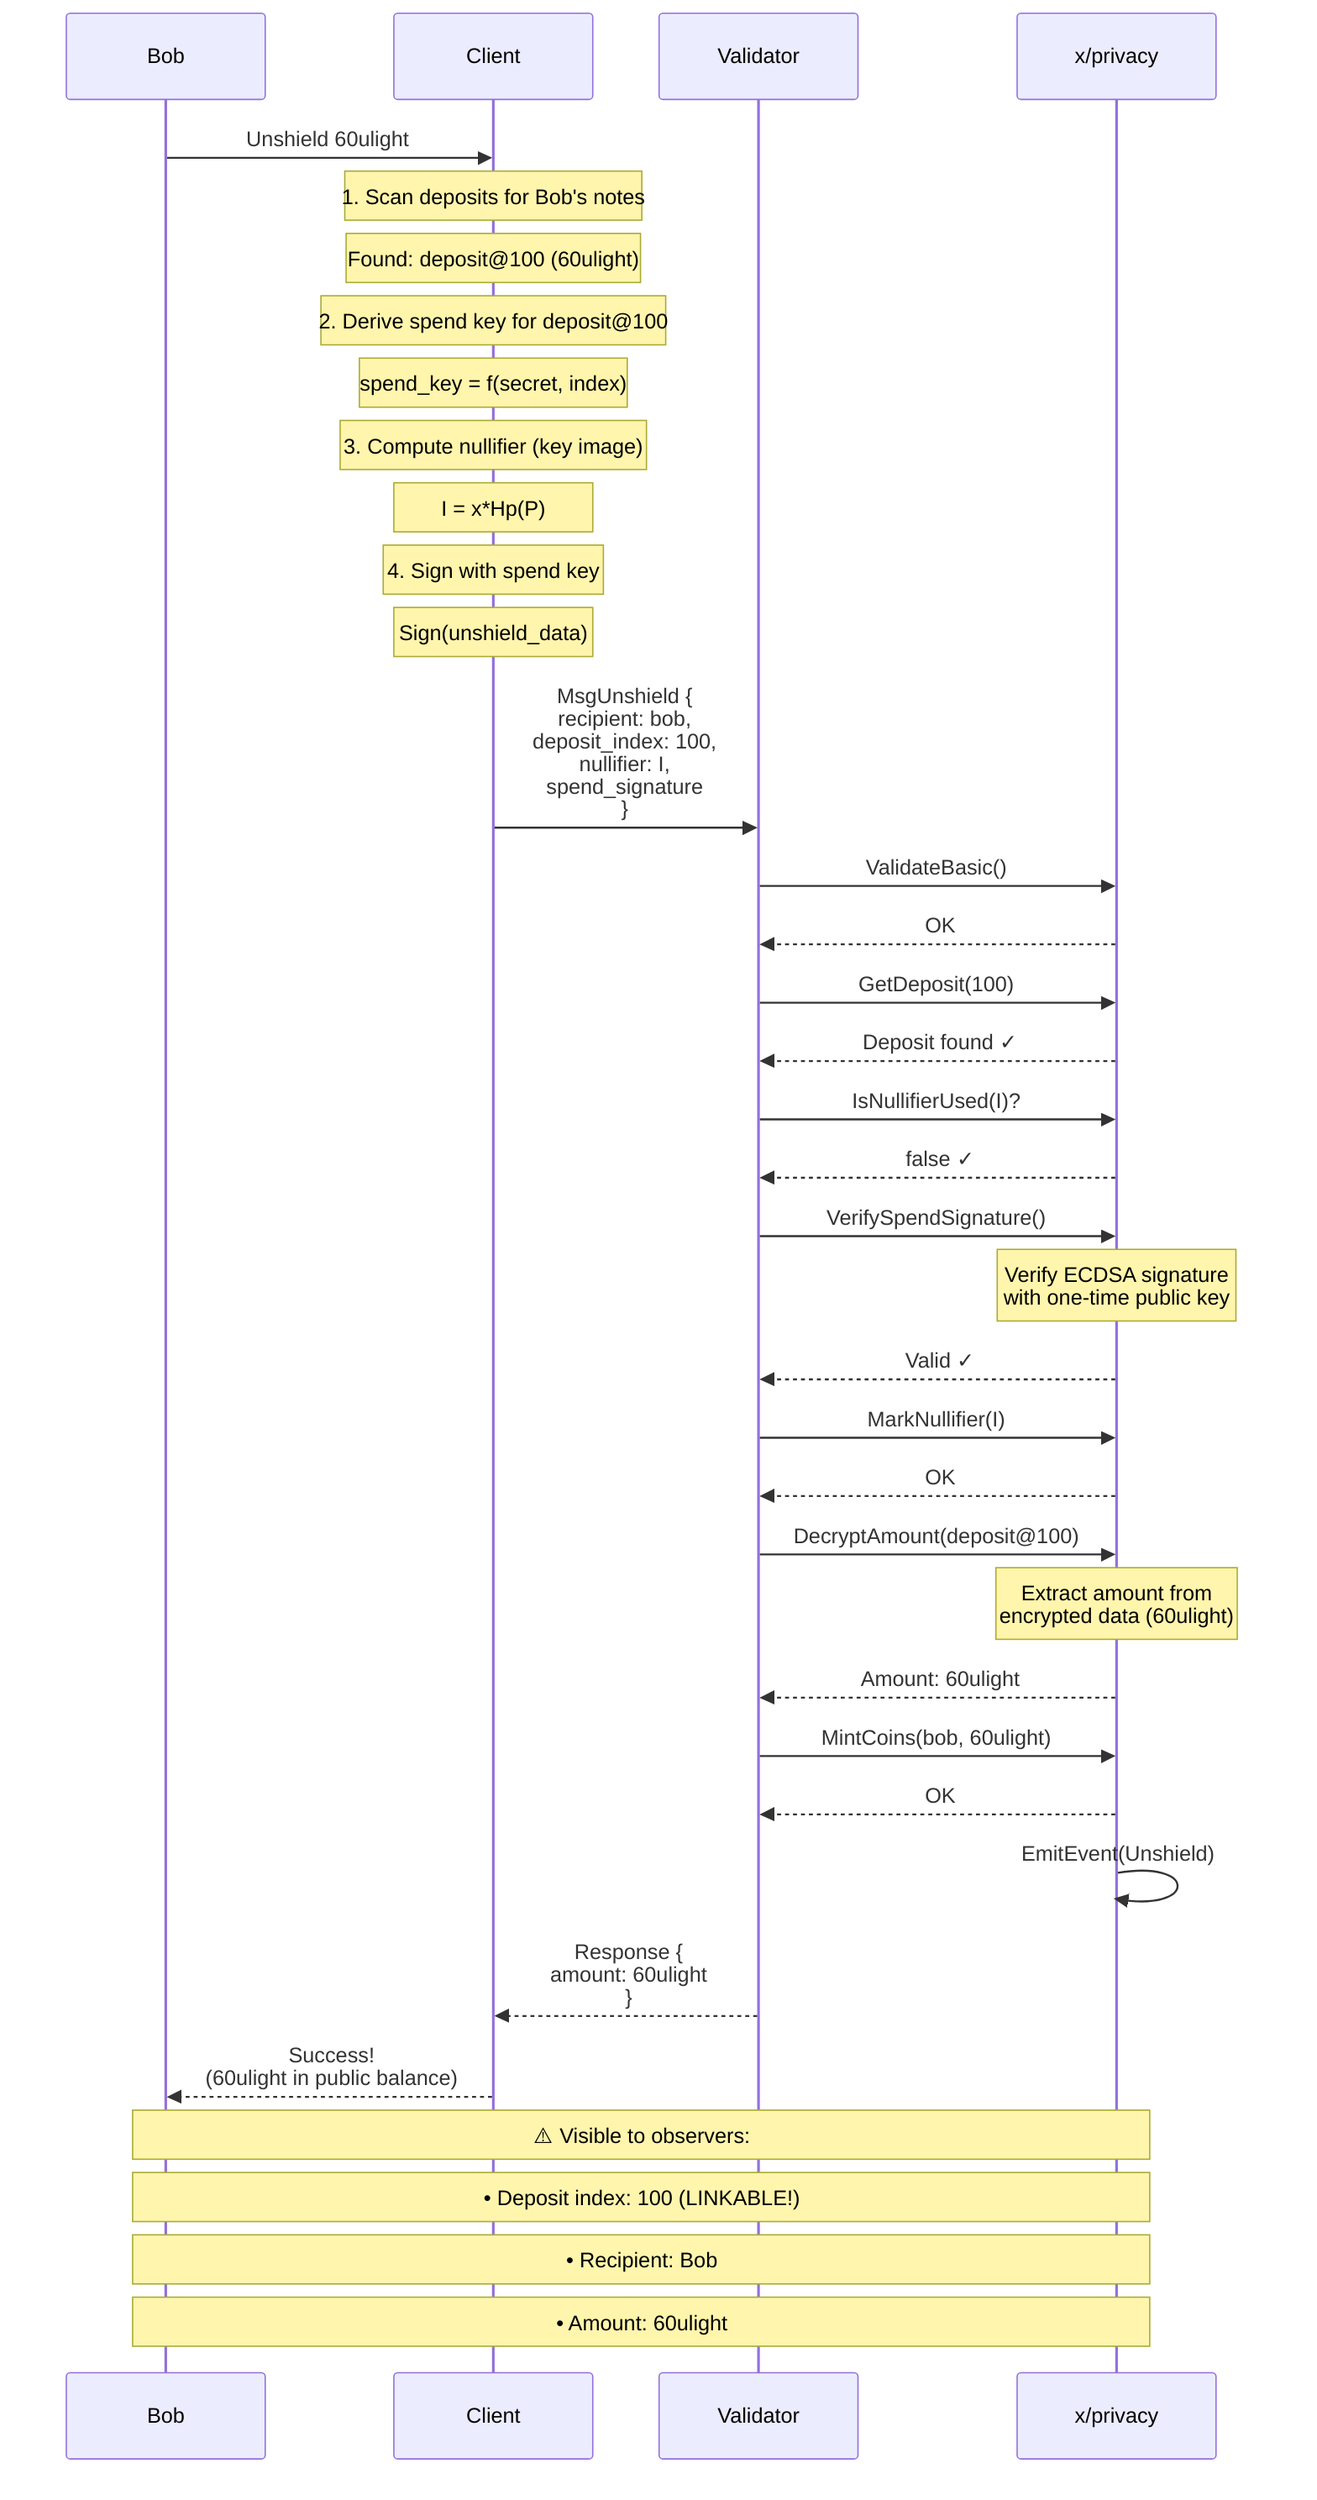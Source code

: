 sequenceDiagram
    participant Bob
    participant Client
    participant Validator
    participant Privacy as x/privacy

    Bob->>Client: Unshield 60ulight

    Note over Client: 1. Scan deposits for Bob's notes
    Note over Client: Found: deposit@100 (60ulight)

    Note over Client: 2. Derive spend key for deposit@100
    Note over Client: spend_key = f(secret, index)

    Note over Client: 3. Compute nullifier (key image)
    Note over Client: I = x*Hp(P)

    Note over Client: 4. Sign with spend key
    Note over Client: Sign(unshield_data)

    Client->>Validator: MsgUnshield {<br/>  recipient: bob,<br/>  deposit_index: 100,<br/>  nullifier: I,<br/>  spend_signature<br/>}

    Validator->>Privacy: ValidateBasic()
    Privacy-->>Validator: OK

    Validator->>Privacy: GetDeposit(100)
    Privacy-->>Validator: Deposit found ✓

    Validator->>Privacy: IsNullifierUsed(I)?
    Privacy-->>Validator: false ✓

    Validator->>Privacy: VerifySpendSignature()
    Note over Privacy: Verify ECDSA signature<br/>with one-time public key
    Privacy-->>Validator: Valid ✓

    Validator->>Privacy: MarkNullifier(I)
    Privacy-->>Validator: OK

    Validator->>Privacy: DecryptAmount(deposit@100)
    Note over Privacy: Extract amount from<br/>encrypted data (60ulight)
    Privacy-->>Validator: Amount: 60ulight

    Validator->>Privacy: MintCoins(bob, 60ulight)
    Privacy-->>Validator: OK

    Privacy->>Privacy: EmitEvent(Unshield)

    Validator-->>Client: Response {<br/>  amount: 60ulight<br/>}

    Client-->>Bob: Success!<br/>(60ulight in public balance)

    Note over Bob,Privacy: ⚠️ Visible to observers:
    Note over Bob,Privacy: • Deposit index: 100 (LINKABLE!)
    Note over Bob,Privacy: • Recipient: Bob
    Note over Bob,Privacy: • Amount: 60ulight